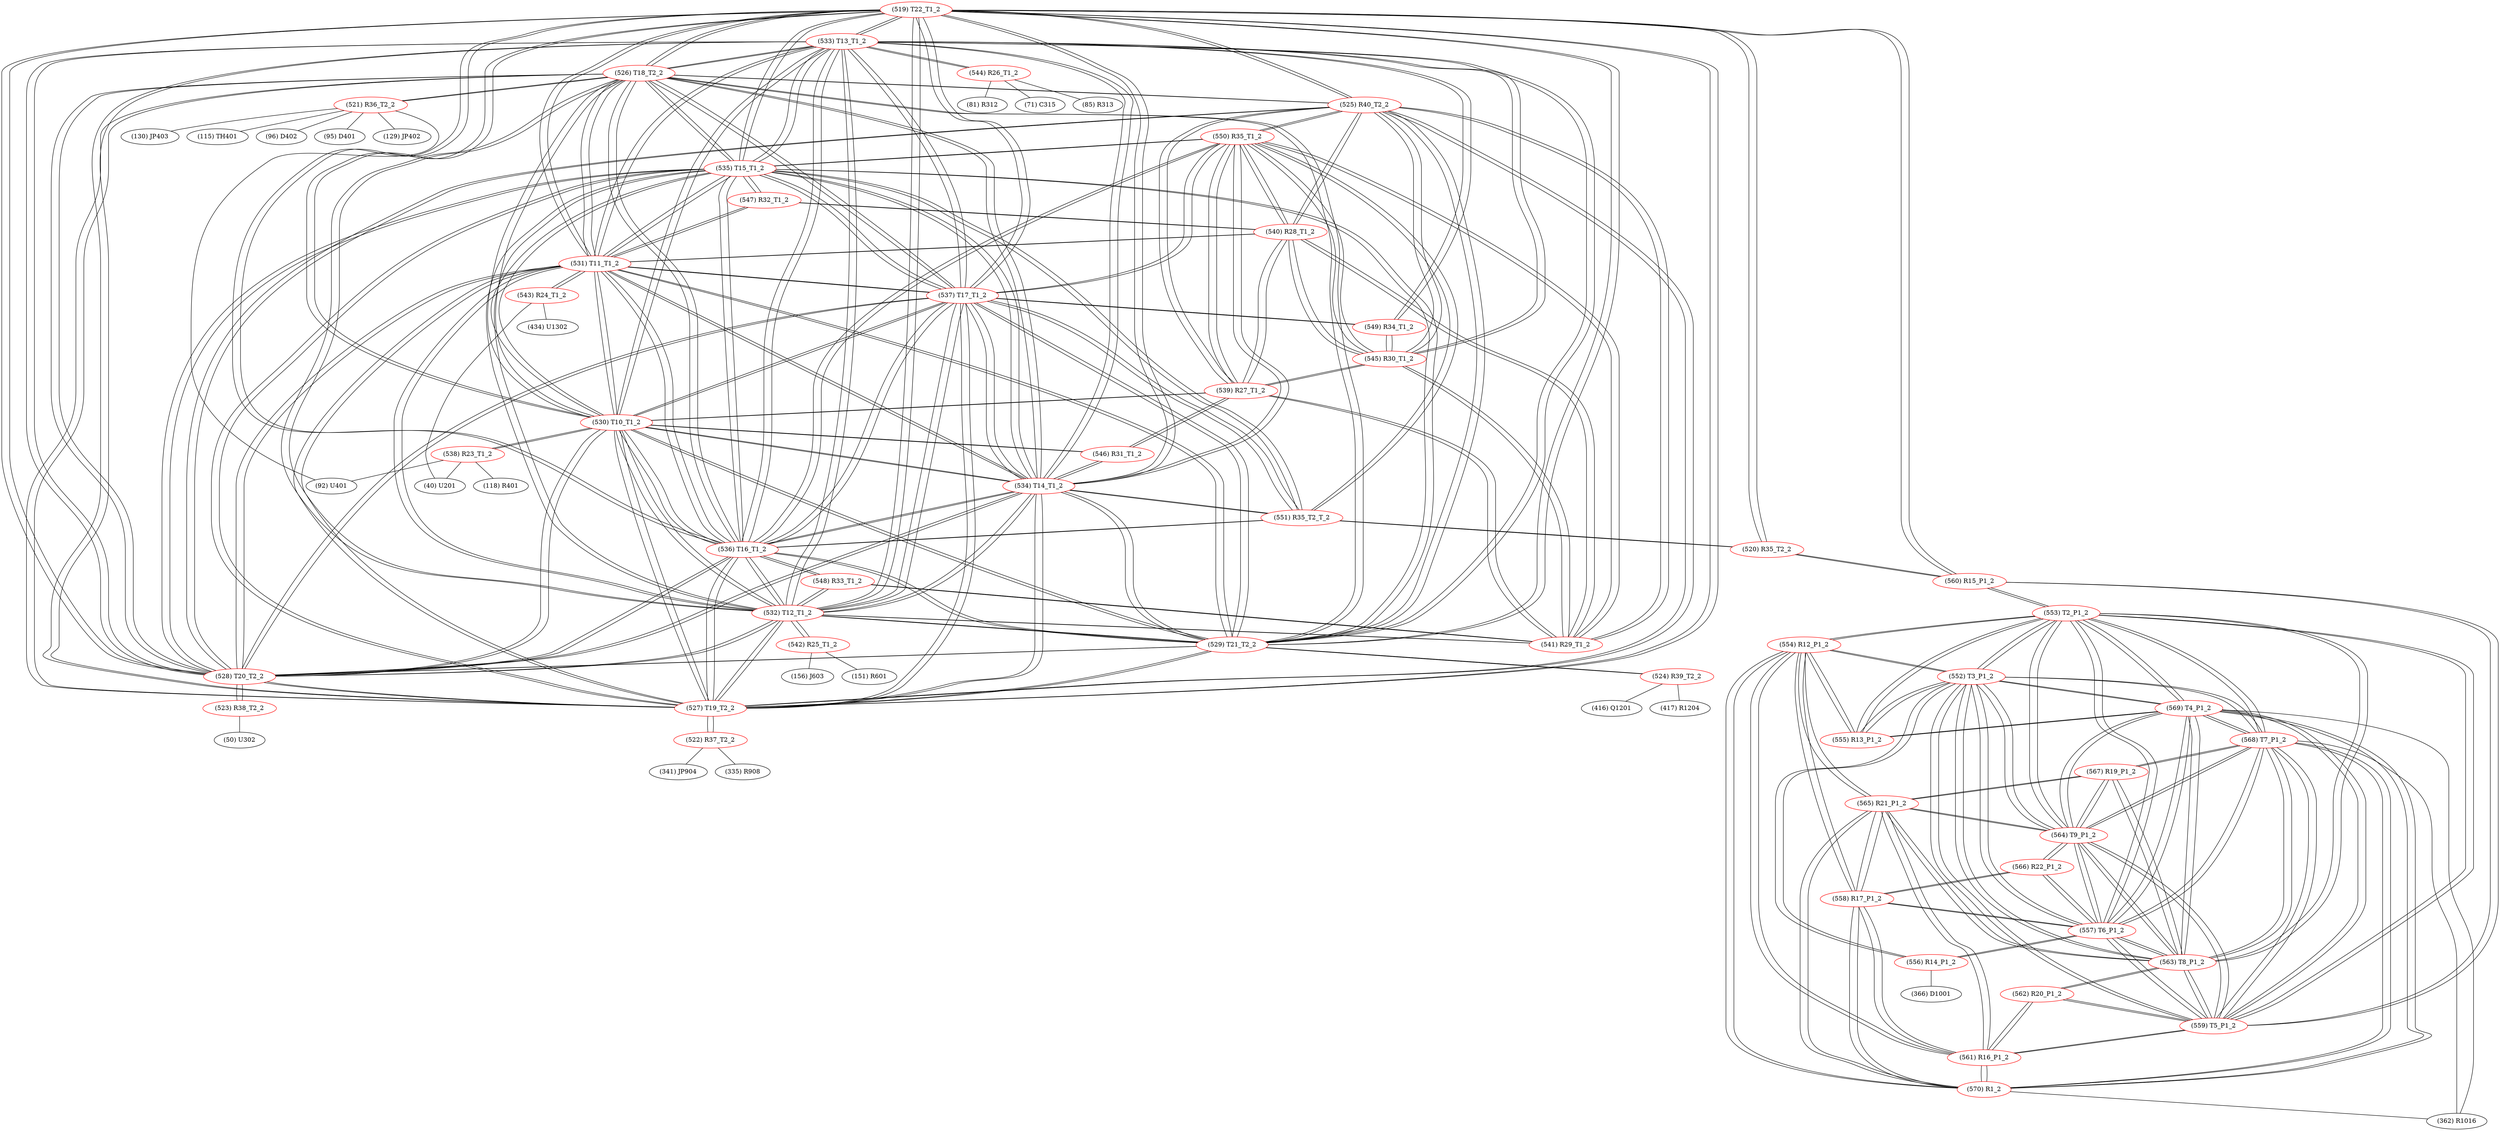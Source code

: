 graph {
	519 [label="(519) T22_T1_2" color=red]
	533 [label="(533) T13_T1_2"]
	526 [label="(526) T18_T2_2"]
	527 [label="(527) T19_T2_2"]
	532 [label="(532) T12_T1_2"]
	535 [label="(535) T15_T1_2"]
	534 [label="(534) T14_T1_2"]
	528 [label="(528) T20_T2_2"]
	529 [label="(529) T21_T2_2"]
	531 [label="(531) T11_T1_2"]
	530 [label="(530) T10_T1_2"]
	536 [label="(536) T16_T1_2"]
	537 [label="(537) T17_T1_2"]
	525 [label="(525) R40_T2_2"]
	560 [label="(560) R15_P1_2"]
	520 [label="(520) R35_T2_2"]
	520 [label="(520) R35_T2_2" color=red]
	551 [label="(551) R35_T2_T_2"]
	560 [label="(560) R15_P1_2"]
	519 [label="(519) T22_T1_2"]
	521 [label="(521) R36_T2_2" color=red]
	115 [label="(115) TH401"]
	96 [label="(96) D402"]
	95 [label="(95) D401"]
	92 [label="(92) U401"]
	129 [label="(129) JP402"]
	130 [label="(130) JP403"]
	526 [label="(526) T18_T2_2"]
	522 [label="(522) R37_T2_2" color=red]
	335 [label="(335) R908"]
	341 [label="(341) JP904"]
	527 [label="(527) T19_T2_2"]
	523 [label="(523) R38_T2_2" color=red]
	50 [label="(50) U302"]
	528 [label="(528) T20_T2_2"]
	524 [label="(524) R39_T2_2" color=red]
	416 [label="(416) Q1201"]
	417 [label="(417) R1204"]
	529 [label="(529) T21_T2_2"]
	525 [label="(525) R40_T2_2" color=red]
	527 [label="(527) T19_T2_2"]
	528 [label="(528) T20_T2_2"]
	529 [label="(529) T21_T2_2"]
	519 [label="(519) T22_T1_2"]
	526 [label="(526) T18_T2_2"]
	541 [label="(541) R29_T1_2"]
	540 [label="(540) R28_T1_2"]
	545 [label="(545) R30_T1_2"]
	539 [label="(539) R27_T1_2"]
	550 [label="(550) R35_T1_2"]
	526 [label="(526) T18_T2_2" color=red]
	533 [label="(533) T13_T1_2"]
	527 [label="(527) T19_T2_2"]
	532 [label="(532) T12_T1_2"]
	535 [label="(535) T15_T1_2"]
	534 [label="(534) T14_T1_2"]
	528 [label="(528) T20_T2_2"]
	529 [label="(529) T21_T2_2"]
	531 [label="(531) T11_T1_2"]
	530 [label="(530) T10_T1_2"]
	519 [label="(519) T22_T1_2"]
	536 [label="(536) T16_T1_2"]
	537 [label="(537) T17_T1_2"]
	525 [label="(525) R40_T2_2"]
	521 [label="(521) R36_T2_2"]
	527 [label="(527) T19_T2_2" color=red]
	533 [label="(533) T13_T1_2"]
	526 [label="(526) T18_T2_2"]
	532 [label="(532) T12_T1_2"]
	535 [label="(535) T15_T1_2"]
	534 [label="(534) T14_T1_2"]
	528 [label="(528) T20_T2_2"]
	529 [label="(529) T21_T2_2"]
	531 [label="(531) T11_T1_2"]
	530 [label="(530) T10_T1_2"]
	519 [label="(519) T22_T1_2"]
	536 [label="(536) T16_T1_2"]
	537 [label="(537) T17_T1_2"]
	525 [label="(525) R40_T2_2"]
	522 [label="(522) R37_T2_2"]
	528 [label="(528) T20_T2_2" color=red]
	533 [label="(533) T13_T1_2"]
	526 [label="(526) T18_T2_2"]
	527 [label="(527) T19_T2_2"]
	532 [label="(532) T12_T1_2"]
	535 [label="(535) T15_T1_2"]
	534 [label="(534) T14_T1_2"]
	529 [label="(529) T21_T2_2"]
	531 [label="(531) T11_T1_2"]
	530 [label="(530) T10_T1_2"]
	519 [label="(519) T22_T1_2"]
	536 [label="(536) T16_T1_2"]
	537 [label="(537) T17_T1_2"]
	525 [label="(525) R40_T2_2"]
	523 [label="(523) R38_T2_2"]
	529 [label="(529) T21_T2_2" color=red]
	533 [label="(533) T13_T1_2"]
	526 [label="(526) T18_T2_2"]
	527 [label="(527) T19_T2_2"]
	532 [label="(532) T12_T1_2"]
	535 [label="(535) T15_T1_2"]
	534 [label="(534) T14_T1_2"]
	528 [label="(528) T20_T2_2"]
	531 [label="(531) T11_T1_2"]
	530 [label="(530) T10_T1_2"]
	519 [label="(519) T22_T1_2"]
	536 [label="(536) T16_T1_2"]
	537 [label="(537) T17_T1_2"]
	525 [label="(525) R40_T2_2"]
	524 [label="(524) R39_T2_2"]
	530 [label="(530) T10_T1_2" color=red]
	533 [label="(533) T13_T1_2"]
	526 [label="(526) T18_T2_2"]
	527 [label="(527) T19_T2_2"]
	532 [label="(532) T12_T1_2"]
	535 [label="(535) T15_T1_2"]
	534 [label="(534) T14_T1_2"]
	528 [label="(528) T20_T2_2"]
	529 [label="(529) T21_T2_2"]
	531 [label="(531) T11_T1_2"]
	519 [label="(519) T22_T1_2"]
	536 [label="(536) T16_T1_2"]
	537 [label="(537) T17_T1_2"]
	538 [label="(538) R23_T1_2"]
	539 [label="(539) R27_T1_2"]
	546 [label="(546) R31_T1_2"]
	531 [label="(531) T11_T1_2" color=red]
	533 [label="(533) T13_T1_2"]
	526 [label="(526) T18_T2_2"]
	527 [label="(527) T19_T2_2"]
	532 [label="(532) T12_T1_2"]
	535 [label="(535) T15_T1_2"]
	534 [label="(534) T14_T1_2"]
	528 [label="(528) T20_T2_2"]
	529 [label="(529) T21_T2_2"]
	530 [label="(530) T10_T1_2"]
	519 [label="(519) T22_T1_2"]
	536 [label="(536) T16_T1_2"]
	537 [label="(537) T17_T1_2"]
	543 [label="(543) R24_T1_2"]
	547 [label="(547) R32_T1_2"]
	540 [label="(540) R28_T1_2"]
	532 [label="(532) T12_T1_2" color=red]
	533 [label="(533) T13_T1_2"]
	526 [label="(526) T18_T2_2"]
	527 [label="(527) T19_T2_2"]
	535 [label="(535) T15_T1_2"]
	534 [label="(534) T14_T1_2"]
	528 [label="(528) T20_T2_2"]
	529 [label="(529) T21_T2_2"]
	531 [label="(531) T11_T1_2"]
	530 [label="(530) T10_T1_2"]
	519 [label="(519) T22_T1_2"]
	536 [label="(536) T16_T1_2"]
	537 [label="(537) T17_T1_2"]
	548 [label="(548) R33_T1_2"]
	541 [label="(541) R29_T1_2"]
	542 [label="(542) R25_T1_2"]
	533 [label="(533) T13_T1_2" color=red]
	526 [label="(526) T18_T2_2"]
	527 [label="(527) T19_T2_2"]
	532 [label="(532) T12_T1_2"]
	535 [label="(535) T15_T1_2"]
	534 [label="(534) T14_T1_2"]
	528 [label="(528) T20_T2_2"]
	529 [label="(529) T21_T2_2"]
	531 [label="(531) T11_T1_2"]
	530 [label="(530) T10_T1_2"]
	519 [label="(519) T22_T1_2"]
	536 [label="(536) T16_T1_2"]
	537 [label="(537) T17_T1_2"]
	545 [label="(545) R30_T1_2"]
	549 [label="(549) R34_T1_2"]
	544 [label="(544) R26_T1_2"]
	534 [label="(534) T14_T1_2" color=red]
	533 [label="(533) T13_T1_2"]
	526 [label="(526) T18_T2_2"]
	527 [label="(527) T19_T2_2"]
	532 [label="(532) T12_T1_2"]
	535 [label="(535) T15_T1_2"]
	528 [label="(528) T20_T2_2"]
	529 [label="(529) T21_T2_2"]
	531 [label="(531) T11_T1_2"]
	530 [label="(530) T10_T1_2"]
	519 [label="(519) T22_T1_2"]
	536 [label="(536) T16_T1_2"]
	537 [label="(537) T17_T1_2"]
	551 [label="(551) R35_T2_T_2"]
	550 [label="(550) R35_T1_2"]
	546 [label="(546) R31_T1_2"]
	535 [label="(535) T15_T1_2" color=red]
	533 [label="(533) T13_T1_2"]
	526 [label="(526) T18_T2_2"]
	527 [label="(527) T19_T2_2"]
	532 [label="(532) T12_T1_2"]
	534 [label="(534) T14_T1_2"]
	528 [label="(528) T20_T2_2"]
	529 [label="(529) T21_T2_2"]
	531 [label="(531) T11_T1_2"]
	530 [label="(530) T10_T1_2"]
	519 [label="(519) T22_T1_2"]
	536 [label="(536) T16_T1_2"]
	537 [label="(537) T17_T1_2"]
	551 [label="(551) R35_T2_T_2"]
	550 [label="(550) R35_T1_2"]
	547 [label="(547) R32_T1_2"]
	536 [label="(536) T16_T1_2" color=red]
	533 [label="(533) T13_T1_2"]
	526 [label="(526) T18_T2_2"]
	527 [label="(527) T19_T2_2"]
	532 [label="(532) T12_T1_2"]
	535 [label="(535) T15_T1_2"]
	534 [label="(534) T14_T1_2"]
	528 [label="(528) T20_T2_2"]
	529 [label="(529) T21_T2_2"]
	531 [label="(531) T11_T1_2"]
	530 [label="(530) T10_T1_2"]
	519 [label="(519) T22_T1_2"]
	537 [label="(537) T17_T1_2"]
	551 [label="(551) R35_T2_T_2"]
	550 [label="(550) R35_T1_2"]
	548 [label="(548) R33_T1_2"]
	537 [label="(537) T17_T1_2" color=red]
	533 [label="(533) T13_T1_2"]
	526 [label="(526) T18_T2_2"]
	527 [label="(527) T19_T2_2"]
	532 [label="(532) T12_T1_2"]
	535 [label="(535) T15_T1_2"]
	534 [label="(534) T14_T1_2"]
	528 [label="(528) T20_T2_2"]
	529 [label="(529) T21_T2_2"]
	531 [label="(531) T11_T1_2"]
	530 [label="(530) T10_T1_2"]
	519 [label="(519) T22_T1_2"]
	536 [label="(536) T16_T1_2"]
	551 [label="(551) R35_T2_T_2"]
	550 [label="(550) R35_T1_2"]
	549 [label="(549) R34_T1_2"]
	538 [label="(538) R23_T1_2" color=red]
	118 [label="(118) R401"]
	92 [label="(92) U401"]
	40 [label="(40) U201"]
	530 [label="(530) T10_T1_2"]
	539 [label="(539) R27_T1_2" color=red]
	525 [label="(525) R40_T2_2"]
	541 [label="(541) R29_T1_2"]
	540 [label="(540) R28_T1_2"]
	545 [label="(545) R30_T1_2"]
	550 [label="(550) R35_T1_2"]
	530 [label="(530) T10_T1_2"]
	546 [label="(546) R31_T1_2"]
	540 [label="(540) R28_T1_2" color=red]
	525 [label="(525) R40_T2_2"]
	541 [label="(541) R29_T1_2"]
	545 [label="(545) R30_T1_2"]
	539 [label="(539) R27_T1_2"]
	550 [label="(550) R35_T1_2"]
	547 [label="(547) R32_T1_2"]
	531 [label="(531) T11_T1_2"]
	541 [label="(541) R29_T1_2" color=red]
	525 [label="(525) R40_T2_2"]
	540 [label="(540) R28_T1_2"]
	545 [label="(545) R30_T1_2"]
	539 [label="(539) R27_T1_2"]
	550 [label="(550) R35_T1_2"]
	548 [label="(548) R33_T1_2"]
	532 [label="(532) T12_T1_2"]
	542 [label="(542) R25_T1_2" color=red]
	156 [label="(156) J603"]
	151 [label="(151) R601"]
	532 [label="(532) T12_T1_2"]
	543 [label="(543) R24_T1_2" color=red]
	40 [label="(40) U201"]
	434 [label="(434) U1302"]
	531 [label="(531) T11_T1_2"]
	544 [label="(544) R26_T1_2" color=red]
	85 [label="(85) R313"]
	81 [label="(81) R312"]
	71 [label="(71) C315"]
	533 [label="(533) T13_T1_2"]
	545 [label="(545) R30_T1_2" color=red]
	525 [label="(525) R40_T2_2"]
	541 [label="(541) R29_T1_2"]
	540 [label="(540) R28_T1_2"]
	539 [label="(539) R27_T1_2"]
	550 [label="(550) R35_T1_2"]
	549 [label="(549) R34_T1_2"]
	533 [label="(533) T13_T1_2"]
	546 [label="(546) R31_T1_2" color=red]
	539 [label="(539) R27_T1_2"]
	530 [label="(530) T10_T1_2"]
	534 [label="(534) T14_T1_2"]
	547 [label="(547) R32_T1_2" color=red]
	535 [label="(535) T15_T1_2"]
	531 [label="(531) T11_T1_2"]
	540 [label="(540) R28_T1_2"]
	548 [label="(548) R33_T1_2" color=red]
	536 [label="(536) T16_T1_2"]
	532 [label="(532) T12_T1_2"]
	541 [label="(541) R29_T1_2"]
	549 [label="(549) R34_T1_2" color=red]
	537 [label="(537) T17_T1_2"]
	545 [label="(545) R30_T1_2"]
	533 [label="(533) T13_T1_2"]
	550 [label="(550) R35_T1_2" color=red]
	535 [label="(535) T15_T1_2"]
	536 [label="(536) T16_T1_2"]
	534 [label="(534) T14_T1_2"]
	537 [label="(537) T17_T1_2"]
	551 [label="(551) R35_T2_T_2"]
	525 [label="(525) R40_T2_2"]
	541 [label="(541) R29_T1_2"]
	540 [label="(540) R28_T1_2"]
	545 [label="(545) R30_T1_2"]
	539 [label="(539) R27_T1_2"]
	551 [label="(551) R35_T2_T_2" color=red]
	535 [label="(535) T15_T1_2"]
	536 [label="(536) T16_T1_2"]
	534 [label="(534) T14_T1_2"]
	537 [label="(537) T17_T1_2"]
	550 [label="(550) R35_T1_2"]
	520 [label="(520) R35_T2_2"]
	552 [label="(552) T3_P1_2" color=red]
	569 [label="(569) T4_P1_2"]
	568 [label="(568) T7_P1_2"]
	559 [label="(559) T5_P1_2"]
	564 [label="(564) T9_P1_2"]
	563 [label="(563) T8_P1_2"]
	557 [label="(557) T6_P1_2"]
	553 [label="(553) T2_P1_2"]
	556 [label="(556) R14_P1_2"]
	555 [label="(555) R13_P1_2"]
	554 [label="(554) R12_P1_2"]
	553 [label="(553) T2_P1_2" color=red]
	552 [label="(552) T3_P1_2"]
	569 [label="(569) T4_P1_2"]
	568 [label="(568) T7_P1_2"]
	559 [label="(559) T5_P1_2"]
	564 [label="(564) T9_P1_2"]
	563 [label="(563) T8_P1_2"]
	557 [label="(557) T6_P1_2"]
	555 [label="(555) R13_P1_2"]
	554 [label="(554) R12_P1_2"]
	560 [label="(560) R15_P1_2"]
	554 [label="(554) R12_P1_2" color=red]
	565 [label="(565) R21_P1_2"]
	561 [label="(561) R16_P1_2"]
	558 [label="(558) R17_P1_2"]
	570 [label="(570) R1_2"]
	555 [label="(555) R13_P1_2"]
	552 [label="(552) T3_P1_2"]
	553 [label="(553) T2_P1_2"]
	555 [label="(555) R13_P1_2" color=red]
	569 [label="(569) T4_P1_2"]
	552 [label="(552) T3_P1_2"]
	554 [label="(554) R12_P1_2"]
	553 [label="(553) T2_P1_2"]
	556 [label="(556) R14_P1_2" color=red]
	366 [label="(366) D1001"]
	552 [label="(552) T3_P1_2"]
	557 [label="(557) T6_P1_2"]
	557 [label="(557) T6_P1_2" color=red]
	552 [label="(552) T3_P1_2"]
	569 [label="(569) T4_P1_2"]
	568 [label="(568) T7_P1_2"]
	559 [label="(559) T5_P1_2"]
	564 [label="(564) T9_P1_2"]
	563 [label="(563) T8_P1_2"]
	553 [label="(553) T2_P1_2"]
	556 [label="(556) R14_P1_2"]
	566 [label="(566) R22_P1_2"]
	558 [label="(558) R17_P1_2"]
	558 [label="(558) R17_P1_2" color=red]
	565 [label="(565) R21_P1_2"]
	561 [label="(561) R16_P1_2"]
	554 [label="(554) R12_P1_2"]
	570 [label="(570) R1_2"]
	566 [label="(566) R22_P1_2"]
	557 [label="(557) T6_P1_2"]
	559 [label="(559) T5_P1_2" color=red]
	552 [label="(552) T3_P1_2"]
	569 [label="(569) T4_P1_2"]
	568 [label="(568) T7_P1_2"]
	564 [label="(564) T9_P1_2"]
	563 [label="(563) T8_P1_2"]
	557 [label="(557) T6_P1_2"]
	553 [label="(553) T2_P1_2"]
	560 [label="(560) R15_P1_2"]
	561 [label="(561) R16_P1_2"]
	562 [label="(562) R20_P1_2"]
	560 [label="(560) R15_P1_2" color=red]
	519 [label="(519) T22_T1_2"]
	520 [label="(520) R35_T2_2"]
	553 [label="(553) T2_P1_2"]
	559 [label="(559) T5_P1_2"]
	561 [label="(561) R16_P1_2" color=red]
	565 [label="(565) R21_P1_2"]
	554 [label="(554) R12_P1_2"]
	558 [label="(558) R17_P1_2"]
	570 [label="(570) R1_2"]
	559 [label="(559) T5_P1_2"]
	562 [label="(562) R20_P1_2"]
	562 [label="(562) R20_P1_2" color=red]
	563 [label="(563) T8_P1_2"]
	561 [label="(561) R16_P1_2"]
	559 [label="(559) T5_P1_2"]
	563 [label="(563) T8_P1_2" color=red]
	552 [label="(552) T3_P1_2"]
	569 [label="(569) T4_P1_2"]
	568 [label="(568) T7_P1_2"]
	559 [label="(559) T5_P1_2"]
	564 [label="(564) T9_P1_2"]
	557 [label="(557) T6_P1_2"]
	553 [label="(553) T2_P1_2"]
	565 [label="(565) R21_P1_2"]
	567 [label="(567) R19_P1_2"]
	562 [label="(562) R20_P1_2"]
	564 [label="(564) T9_P1_2" color=red]
	566 [label="(566) R22_P1_2"]
	552 [label="(552) T3_P1_2"]
	569 [label="(569) T4_P1_2"]
	568 [label="(568) T7_P1_2"]
	559 [label="(559) T5_P1_2"]
	563 [label="(563) T8_P1_2"]
	557 [label="(557) T6_P1_2"]
	553 [label="(553) T2_P1_2"]
	565 [label="(565) R21_P1_2"]
	567 [label="(567) R19_P1_2"]
	565 [label="(565) R21_P1_2" color=red]
	561 [label="(561) R16_P1_2"]
	554 [label="(554) R12_P1_2"]
	558 [label="(558) R17_P1_2"]
	570 [label="(570) R1_2"]
	564 [label="(564) T9_P1_2"]
	563 [label="(563) T8_P1_2"]
	567 [label="(567) R19_P1_2"]
	566 [label="(566) R22_P1_2" color=red]
	564 [label="(564) T9_P1_2"]
	557 [label="(557) T6_P1_2"]
	558 [label="(558) R17_P1_2"]
	567 [label="(567) R19_P1_2" color=red]
	564 [label="(564) T9_P1_2"]
	565 [label="(565) R21_P1_2"]
	563 [label="(563) T8_P1_2"]
	568 [label="(568) T7_P1_2"]
	568 [label="(568) T7_P1_2" color=red]
	552 [label="(552) T3_P1_2"]
	569 [label="(569) T4_P1_2"]
	559 [label="(559) T5_P1_2"]
	564 [label="(564) T9_P1_2"]
	563 [label="(563) T8_P1_2"]
	557 [label="(557) T6_P1_2"]
	553 [label="(553) T2_P1_2"]
	570 [label="(570) R1_2"]
	362 [label="(362) R1016"]
	567 [label="(567) R19_P1_2"]
	569 [label="(569) T4_P1_2" color=red]
	552 [label="(552) T3_P1_2"]
	568 [label="(568) T7_P1_2"]
	559 [label="(559) T5_P1_2"]
	564 [label="(564) T9_P1_2"]
	563 [label="(563) T8_P1_2"]
	557 [label="(557) T6_P1_2"]
	553 [label="(553) T2_P1_2"]
	555 [label="(555) R13_P1_2"]
	570 [label="(570) R1_2"]
	362 [label="(362) R1016"]
	570 [label="(570) R1_2" color=red]
	569 [label="(569) T4_P1_2"]
	568 [label="(568) T7_P1_2"]
	362 [label="(362) R1016"]
	565 [label="(565) R21_P1_2"]
	561 [label="(561) R16_P1_2"]
	554 [label="(554) R12_P1_2"]
	558 [label="(558) R17_P1_2"]
	519 -- 533
	519 -- 526
	519 -- 527
	519 -- 532
	519 -- 535
	519 -- 534
	519 -- 528
	519 -- 529
	519 -- 531
	519 -- 530
	519 -- 536
	519 -- 537
	519 -- 525
	519 -- 560
	519 -- 520
	520 -- 551
	520 -- 560
	520 -- 519
	521 -- 115
	521 -- 96
	521 -- 95
	521 -- 92
	521 -- 129
	521 -- 130
	521 -- 526
	522 -- 335
	522 -- 341
	522 -- 527
	523 -- 50
	523 -- 528
	524 -- 416
	524 -- 417
	524 -- 529
	525 -- 527
	525 -- 528
	525 -- 529
	525 -- 519
	525 -- 526
	525 -- 541
	525 -- 540
	525 -- 545
	525 -- 539
	525 -- 550
	526 -- 533
	526 -- 527
	526 -- 532
	526 -- 535
	526 -- 534
	526 -- 528
	526 -- 529
	526 -- 531
	526 -- 530
	526 -- 519
	526 -- 536
	526 -- 537
	526 -- 525
	526 -- 521
	527 -- 533
	527 -- 526
	527 -- 532
	527 -- 535
	527 -- 534
	527 -- 528
	527 -- 529
	527 -- 531
	527 -- 530
	527 -- 519
	527 -- 536
	527 -- 537
	527 -- 525
	527 -- 522
	528 -- 533
	528 -- 526
	528 -- 527
	528 -- 532
	528 -- 535
	528 -- 534
	528 -- 529
	528 -- 531
	528 -- 530
	528 -- 519
	528 -- 536
	528 -- 537
	528 -- 525
	528 -- 523
	529 -- 533
	529 -- 526
	529 -- 527
	529 -- 532
	529 -- 535
	529 -- 534
	529 -- 528
	529 -- 531
	529 -- 530
	529 -- 519
	529 -- 536
	529 -- 537
	529 -- 525
	529 -- 524
	530 -- 533
	530 -- 526
	530 -- 527
	530 -- 532
	530 -- 535
	530 -- 534
	530 -- 528
	530 -- 529
	530 -- 531
	530 -- 519
	530 -- 536
	530 -- 537
	530 -- 538
	530 -- 539
	530 -- 546
	531 -- 533
	531 -- 526
	531 -- 527
	531 -- 532
	531 -- 535
	531 -- 534
	531 -- 528
	531 -- 529
	531 -- 530
	531 -- 519
	531 -- 536
	531 -- 537
	531 -- 543
	531 -- 547
	531 -- 540
	532 -- 533
	532 -- 526
	532 -- 527
	532 -- 535
	532 -- 534
	532 -- 528
	532 -- 529
	532 -- 531
	532 -- 530
	532 -- 519
	532 -- 536
	532 -- 537
	532 -- 548
	532 -- 541
	532 -- 542
	533 -- 526
	533 -- 527
	533 -- 532
	533 -- 535
	533 -- 534
	533 -- 528
	533 -- 529
	533 -- 531
	533 -- 530
	533 -- 519
	533 -- 536
	533 -- 537
	533 -- 545
	533 -- 549
	533 -- 544
	534 -- 533
	534 -- 526
	534 -- 527
	534 -- 532
	534 -- 535
	534 -- 528
	534 -- 529
	534 -- 531
	534 -- 530
	534 -- 519
	534 -- 536
	534 -- 537
	534 -- 551
	534 -- 550
	534 -- 546
	535 -- 533
	535 -- 526
	535 -- 527
	535 -- 532
	535 -- 534
	535 -- 528
	535 -- 529
	535 -- 531
	535 -- 530
	535 -- 519
	535 -- 536
	535 -- 537
	535 -- 551
	535 -- 550
	535 -- 547
	536 -- 533
	536 -- 526
	536 -- 527
	536 -- 532
	536 -- 535
	536 -- 534
	536 -- 528
	536 -- 529
	536 -- 531
	536 -- 530
	536 -- 519
	536 -- 537
	536 -- 551
	536 -- 550
	536 -- 548
	537 -- 533
	537 -- 526
	537 -- 527
	537 -- 532
	537 -- 535
	537 -- 534
	537 -- 528
	537 -- 529
	537 -- 531
	537 -- 530
	537 -- 519
	537 -- 536
	537 -- 551
	537 -- 550
	537 -- 549
	538 -- 118
	538 -- 92
	538 -- 40
	538 -- 530
	539 -- 525
	539 -- 541
	539 -- 540
	539 -- 545
	539 -- 550
	539 -- 530
	539 -- 546
	540 -- 525
	540 -- 541
	540 -- 545
	540 -- 539
	540 -- 550
	540 -- 547
	540 -- 531
	541 -- 525
	541 -- 540
	541 -- 545
	541 -- 539
	541 -- 550
	541 -- 548
	541 -- 532
	542 -- 156
	542 -- 151
	542 -- 532
	543 -- 40
	543 -- 434
	543 -- 531
	544 -- 85
	544 -- 81
	544 -- 71
	544 -- 533
	545 -- 525
	545 -- 541
	545 -- 540
	545 -- 539
	545 -- 550
	545 -- 549
	545 -- 533
	546 -- 539
	546 -- 530
	546 -- 534
	547 -- 535
	547 -- 531
	547 -- 540
	548 -- 536
	548 -- 532
	548 -- 541
	549 -- 537
	549 -- 545
	549 -- 533
	550 -- 535
	550 -- 536
	550 -- 534
	550 -- 537
	550 -- 551
	550 -- 525
	550 -- 541
	550 -- 540
	550 -- 545
	550 -- 539
	551 -- 535
	551 -- 536
	551 -- 534
	551 -- 537
	551 -- 550
	551 -- 520
	552 -- 569
	552 -- 568
	552 -- 559
	552 -- 564
	552 -- 563
	552 -- 557
	552 -- 553
	552 -- 556
	552 -- 555
	552 -- 554
	553 -- 552
	553 -- 569
	553 -- 568
	553 -- 559
	553 -- 564
	553 -- 563
	553 -- 557
	553 -- 555
	553 -- 554
	553 -- 560
	554 -- 565
	554 -- 561
	554 -- 558
	554 -- 570
	554 -- 555
	554 -- 552
	554 -- 553
	555 -- 569
	555 -- 552
	555 -- 554
	555 -- 553
	556 -- 366
	556 -- 552
	556 -- 557
	557 -- 552
	557 -- 569
	557 -- 568
	557 -- 559
	557 -- 564
	557 -- 563
	557 -- 553
	557 -- 556
	557 -- 566
	557 -- 558
	558 -- 565
	558 -- 561
	558 -- 554
	558 -- 570
	558 -- 566
	558 -- 557
	559 -- 552
	559 -- 569
	559 -- 568
	559 -- 564
	559 -- 563
	559 -- 557
	559 -- 553
	559 -- 560
	559 -- 561
	559 -- 562
	560 -- 519
	560 -- 520
	560 -- 553
	560 -- 559
	561 -- 565
	561 -- 554
	561 -- 558
	561 -- 570
	561 -- 559
	561 -- 562
	562 -- 563
	562 -- 561
	562 -- 559
	563 -- 552
	563 -- 569
	563 -- 568
	563 -- 559
	563 -- 564
	563 -- 557
	563 -- 553
	563 -- 565
	563 -- 567
	563 -- 562
	564 -- 566
	564 -- 552
	564 -- 569
	564 -- 568
	564 -- 559
	564 -- 563
	564 -- 557
	564 -- 553
	564 -- 565
	564 -- 567
	565 -- 561
	565 -- 554
	565 -- 558
	565 -- 570
	565 -- 564
	565 -- 563
	565 -- 567
	566 -- 564
	566 -- 557
	566 -- 558
	567 -- 564
	567 -- 565
	567 -- 563
	567 -- 568
	568 -- 552
	568 -- 569
	568 -- 559
	568 -- 564
	568 -- 563
	568 -- 557
	568 -- 553
	568 -- 570
	568 -- 362
	568 -- 567
	569 -- 552
	569 -- 568
	569 -- 559
	569 -- 564
	569 -- 563
	569 -- 557
	569 -- 553
	569 -- 555
	569 -- 570
	569 -- 362
	570 -- 569
	570 -- 568
	570 -- 362
	570 -- 565
	570 -- 561
	570 -- 554
	570 -- 558
}